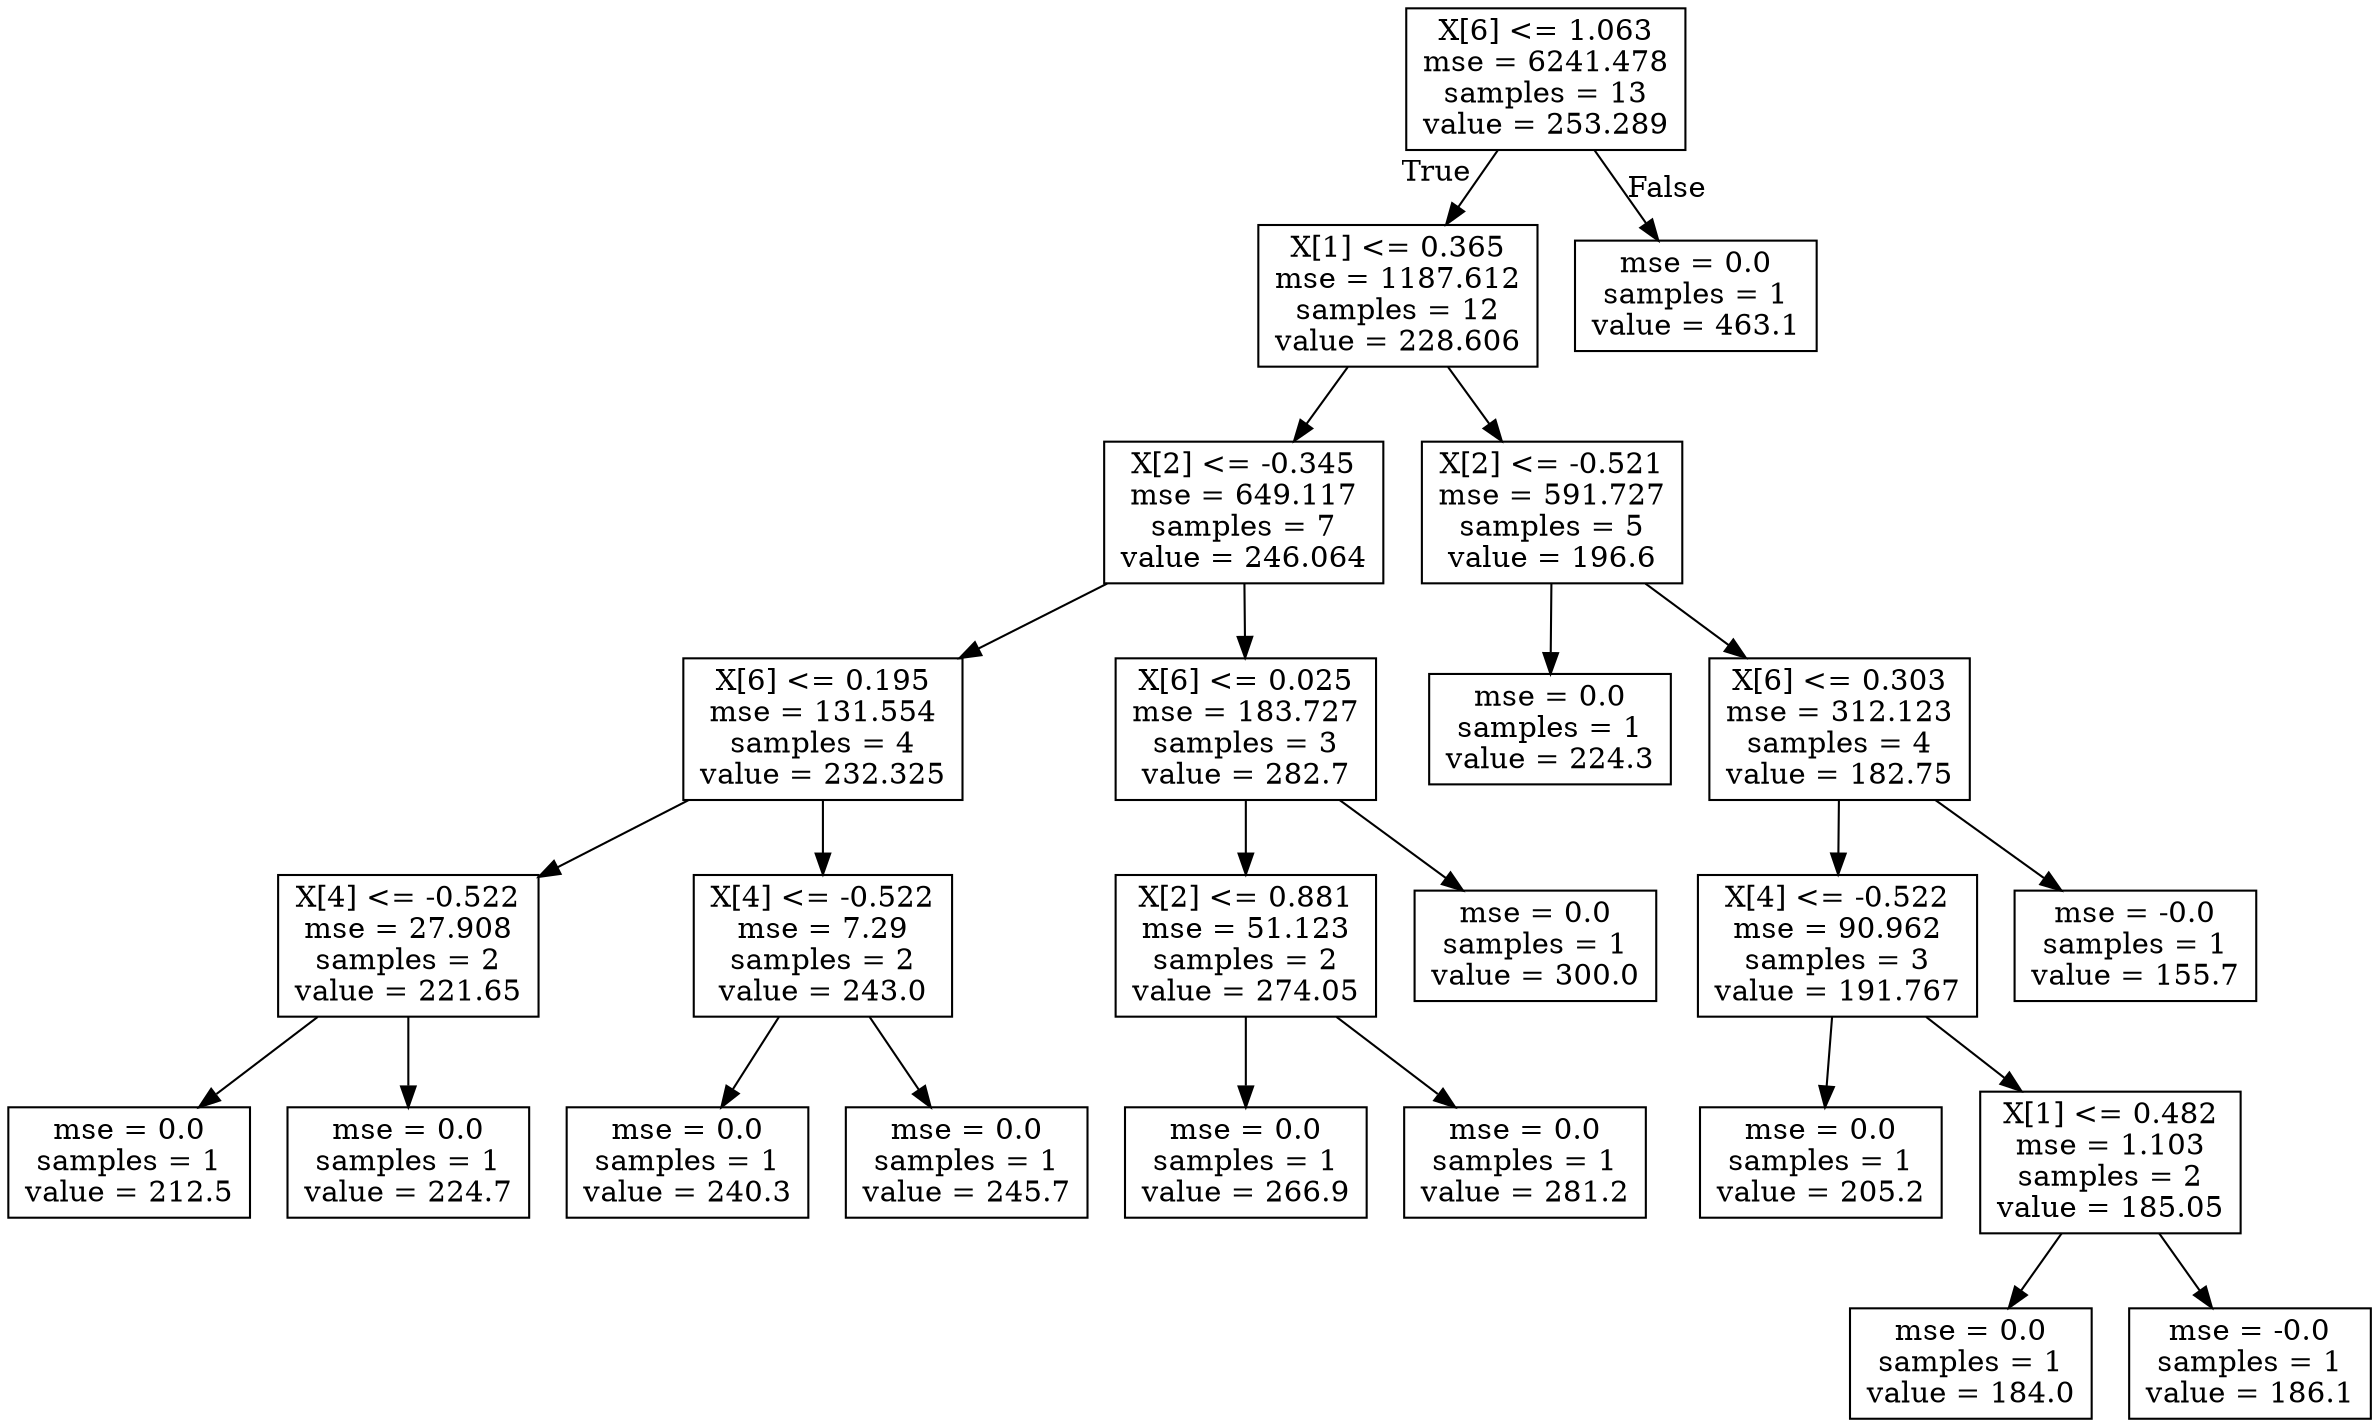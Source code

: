 digraph Tree {
node [shape=box] ;
0 [label="X[6] <= 1.063\nmse = 6241.478\nsamples = 13\nvalue = 253.289"] ;
1 [label="X[1] <= 0.365\nmse = 1187.612\nsamples = 12\nvalue = 228.606"] ;
0 -> 1 [labeldistance=2.5, labelangle=45, headlabel="True"] ;
2 [label="X[2] <= -0.345\nmse = 649.117\nsamples = 7\nvalue = 246.064"] ;
1 -> 2 ;
3 [label="X[6] <= 0.195\nmse = 131.554\nsamples = 4\nvalue = 232.325"] ;
2 -> 3 ;
4 [label="X[4] <= -0.522\nmse = 27.908\nsamples = 2\nvalue = 221.65"] ;
3 -> 4 ;
5 [label="mse = 0.0\nsamples = 1\nvalue = 212.5"] ;
4 -> 5 ;
6 [label="mse = 0.0\nsamples = 1\nvalue = 224.7"] ;
4 -> 6 ;
7 [label="X[4] <= -0.522\nmse = 7.29\nsamples = 2\nvalue = 243.0"] ;
3 -> 7 ;
8 [label="mse = 0.0\nsamples = 1\nvalue = 240.3"] ;
7 -> 8 ;
9 [label="mse = 0.0\nsamples = 1\nvalue = 245.7"] ;
7 -> 9 ;
10 [label="X[6] <= 0.025\nmse = 183.727\nsamples = 3\nvalue = 282.7"] ;
2 -> 10 ;
11 [label="X[2] <= 0.881\nmse = 51.123\nsamples = 2\nvalue = 274.05"] ;
10 -> 11 ;
12 [label="mse = 0.0\nsamples = 1\nvalue = 266.9"] ;
11 -> 12 ;
13 [label="mse = 0.0\nsamples = 1\nvalue = 281.2"] ;
11 -> 13 ;
14 [label="mse = 0.0\nsamples = 1\nvalue = 300.0"] ;
10 -> 14 ;
15 [label="X[2] <= -0.521\nmse = 591.727\nsamples = 5\nvalue = 196.6"] ;
1 -> 15 ;
16 [label="mse = 0.0\nsamples = 1\nvalue = 224.3"] ;
15 -> 16 ;
17 [label="X[6] <= 0.303\nmse = 312.123\nsamples = 4\nvalue = 182.75"] ;
15 -> 17 ;
18 [label="X[4] <= -0.522\nmse = 90.962\nsamples = 3\nvalue = 191.767"] ;
17 -> 18 ;
19 [label="mse = 0.0\nsamples = 1\nvalue = 205.2"] ;
18 -> 19 ;
20 [label="X[1] <= 0.482\nmse = 1.103\nsamples = 2\nvalue = 185.05"] ;
18 -> 20 ;
21 [label="mse = 0.0\nsamples = 1\nvalue = 184.0"] ;
20 -> 21 ;
22 [label="mse = -0.0\nsamples = 1\nvalue = 186.1"] ;
20 -> 22 ;
23 [label="mse = -0.0\nsamples = 1\nvalue = 155.7"] ;
17 -> 23 ;
24 [label="mse = 0.0\nsamples = 1\nvalue = 463.1"] ;
0 -> 24 [labeldistance=2.5, labelangle=-45, headlabel="False"] ;
}